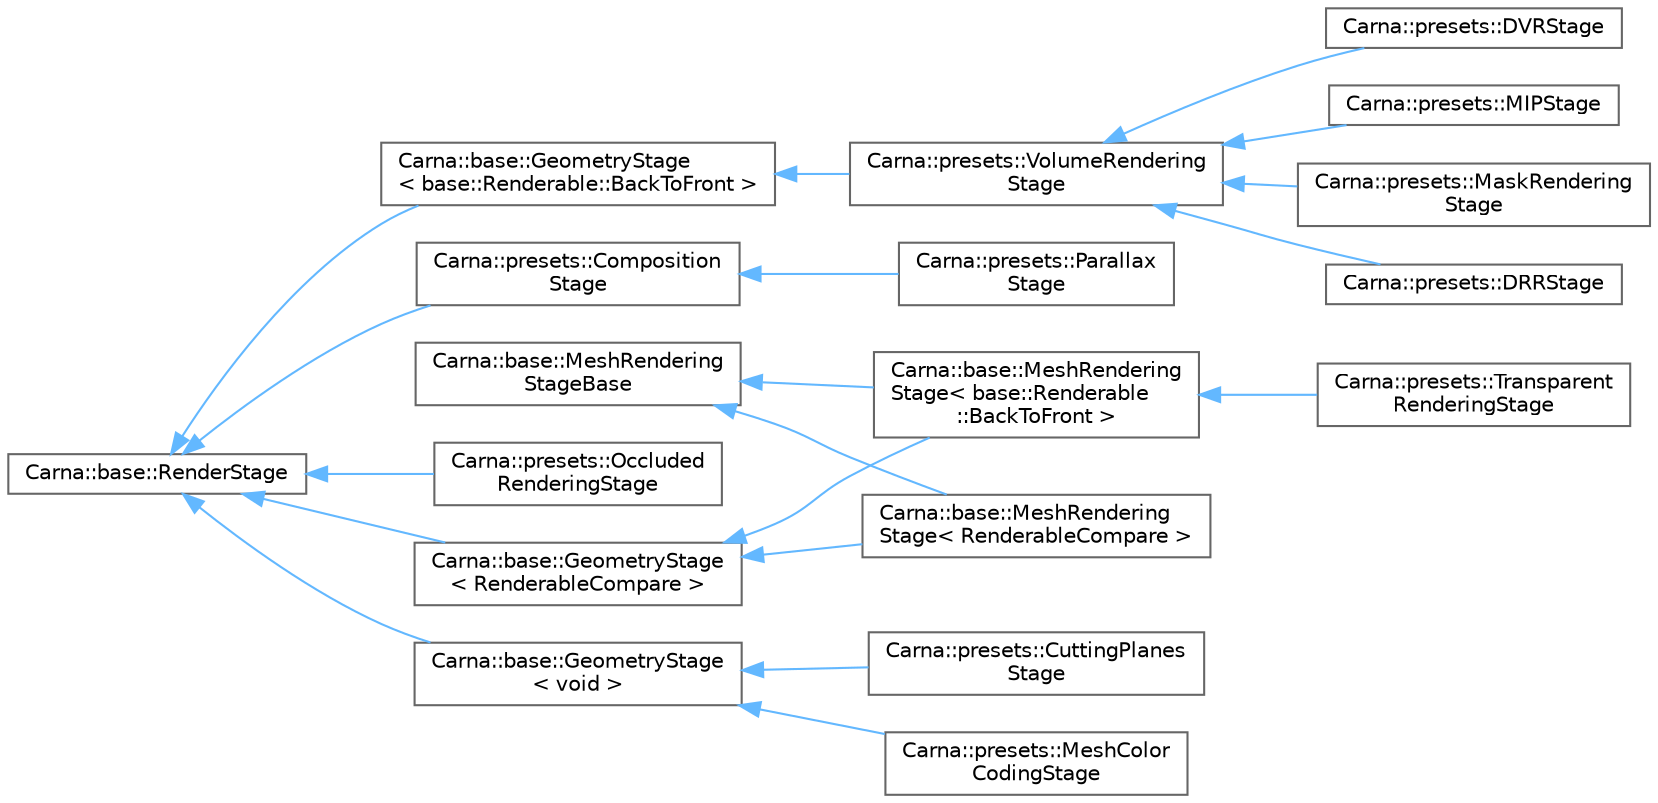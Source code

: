 digraph "Graphical Class Hierarchy"
{
 // LATEX_PDF_SIZE
  bgcolor="transparent";
  edge [fontname=Helvetica,fontsize=10,labelfontname=Helvetica,labelfontsize=10];
  node [fontname=Helvetica,fontsize=10,shape=box,height=0.2,width=0.4];
  rankdir="LR";
  Node0 [id="Node000000",label="Carna::base::MeshRendering\lStageBase",height=0.2,width=0.4,color="grey40", fillcolor="white", style="filled",URL="$classCarna_1_1base_1_1MeshRenderingStageBase.html",tooltip="Defines MeshRenderingStage class template instance invariants."];
  Node0 -> Node1 [id="edge36_Node000000_Node000001",dir="back",color="steelblue1",style="solid",tooltip=" "];
  Node1 [id="Node000001",label="Carna::base::MeshRendering\lStage\< base::Renderable\l::BackToFront \>",height=0.2,width=0.4,color="grey40", fillcolor="white", style="filled",URL="$classCarna_1_1base_1_1MeshRenderingStage.html",tooltip=" "];
  Node1 -> Node2 [id="edge37_Node000001_Node000002",dir="back",color="steelblue1",style="solid",tooltip=" "];
  Node2 [id="Node000002",label="Carna::presets::Transparent\lRenderingStage",height=0.2,width=0.4,color="grey40", fillcolor="white", style="filled",URL="$classCarna_1_1presets_1_1TransparentRenderingStage.html",tooltip="Implements rendering stage that renders transparent meshes."];
  Node0 -> Node4 [id="edge38_Node000000_Node000004",dir="back",color="steelblue1",style="solid",tooltip=" "];
  Node4 [id="Node000004",label="Carna::base::MeshRendering\lStage\< RenderableCompare \>",height=0.2,width=0.4,color="grey40", fillcolor="white", style="filled",URL="$classCarna_1_1base_1_1MeshRenderingStage.html",tooltip="Implements a geometry rendering stage that renders meshes."];
  Node5 [id="Node000005",label="Carna::base::RenderStage",height=0.2,width=0.4,color="grey40", fillcolor="white", style="filled",URL="$classCarna_1_1base_1_1RenderStage.html",tooltip="Base abstract class of each rendering stage. Refer to the documentation of the rendering process."];
  Node5 -> Node6 [id="edge39_Node000005_Node000006",dir="back",color="steelblue1",style="solid",tooltip=" "];
  Node6 [id="Node000006",label="Carna::base::GeometryStage\l\< void \>",height=0.2,width=0.4,color="grey40", fillcolor="white", style="filled",URL="$classCarna_1_1base_1_1GeometryStage.html",tooltip=" "];
  Node6 -> Node7 [id="edge40_Node000006_Node000007",dir="back",color="steelblue1",style="solid",tooltip=" "];
  Node7 [id="Node000007",label="Carna::presets::CuttingPlanes\lStage",height=0.2,width=0.4,color="grey40", fillcolor="white", style="filled",URL="$classCarna_1_1presets_1_1CuttingPlanesStage.html",tooltip="Renders cutting planes of volume geometries in the scene."];
  Node6 -> Node8 [id="edge41_Node000006_Node000008",dir="back",color="steelblue1",style="solid",tooltip=" "];
  Node8 [id="Node000008",label="Carna::presets::MeshColor\lCodingStage",height=0.2,width=0.4,color="grey40", fillcolor="white", style="filled",URL="$classCarna_1_1presets_1_1MeshColorCodingStage.html",tooltip="Implements a simple interface for mapping frame coordinates to base::Mesh objects."];
  Node5 -> Node9 [id="edge42_Node000005_Node000009",dir="back",color="steelblue1",style="solid",tooltip=" "];
  Node9 [id="Node000009",label="Carna::base::GeometryStage\l\< base::Renderable::BackToFront \>",height=0.2,width=0.4,color="grey40", fillcolor="white", style="filled",URL="$classCarna_1_1base_1_1GeometryStage.html",tooltip=" "];
  Node9 -> Node10 [id="edge43_Node000009_Node000010",dir="back",color="steelblue1",style="solid",tooltip=" "];
  Node10 [id="Node000010",label="Carna::presets::VolumeRendering\lStage",height=0.2,width=0.4,color="grey40", fillcolor="white", style="filled",URL="$classCarna_1_1presets_1_1VolumeRenderingStage.html",tooltip="Defines abstract base class for rendering stages that render volume geometries in the scene."];
  Node10 -> Node11 [id="edge44_Node000010_Node000011",dir="back",color="steelblue1",style="solid",tooltip=" "];
  Node11 [id="Node000011",label="Carna::presets::DRRStage",height=0.2,width=0.4,color="grey40", fillcolor="white", style="filled",URL="$classCarna_1_1presets_1_1DRRStage.html",tooltip="Renders digital radiograph reconstructs of volume geometries in the scene."];
  Node10 -> Node12 [id="edge45_Node000010_Node000012",dir="back",color="steelblue1",style="solid",tooltip=" "];
  Node12 [id="Node000012",label="Carna::presets::DVRStage",height=0.2,width=0.4,color="grey40", fillcolor="white", style="filled",URL="$classCarna_1_1presets_1_1DVRStage.html",tooltip="Performs direct volume renderings of the volume geometries in the scene."];
  Node10 -> Node13 [id="edge46_Node000010_Node000013",dir="back",color="steelblue1",style="solid",tooltip=" "];
  Node13 [id="Node000013",label="Carna::presets::MIPStage",height=0.2,width=0.4,color="grey40", fillcolor="white", style="filled",URL="$classCarna_1_1presets_1_1MIPStage.html",tooltip="Renders maximum intensity projections of volume geometries in the scene."];
  Node10 -> Node14 [id="edge47_Node000010_Node000014",dir="back",color="steelblue1",style="solid",tooltip=" "];
  Node14 [id="Node000014",label="Carna::presets::MaskRendering\lStage",height=0.2,width=0.4,color="grey40", fillcolor="white", style="filled",URL="$classCarna_1_1presets_1_1MaskRenderingStage.html",tooltip="Renders 3D masks."];
  Node5 -> Node3 [id="edge48_Node000005_Node000003",dir="back",color="steelblue1",style="solid",tooltip=" "];
  Node3 [id="Node000003",label="Carna::base::GeometryStage\l\< RenderableCompare \>",height=0.2,width=0.4,color="grey40", fillcolor="white", style="filled",URL="$classCarna_1_1base_1_1GeometryStage.html",tooltip="Partially implements a rendering stage that uses at least one render queue for rendering geometry fro..."];
  Node3 -> Node1 [id="edge49_Node000003_Node000001",dir="back",color="steelblue1",style="solid",tooltip=" "];
  Node3 -> Node4 [id="edge50_Node000003_Node000004",dir="back",color="steelblue1",style="solid",tooltip=" "];
  Node5 -> Node15 [id="edge51_Node000005_Node000015",dir="back",color="steelblue1",style="solid",tooltip=" "];
  Node15 [id="Node000015",label="Carna::presets::Composition\lStage",height=0.2,width=0.4,color="grey40", fillcolor="white", style="filled",URL="$classCarna_1_1presets_1_1CompositionStage.html",tooltip="Defines rendering stage that combines two other renderings either by putting them next to each other ..."];
  Node15 -> Node16 [id="edge52_Node000015_Node000016",dir="back",color="steelblue1",style="solid",tooltip=" "];
  Node16 [id="Node000016",label="Carna::presets::Parallax\lStage",height=0.2,width=0.4,color="grey40", fillcolor="white", style="filled",URL="$classCarna_1_1presets_1_1ParallaxStage.html",tooltip="Produces stereoscopic renderings."];
  Node5 -> Node17 [id="edge53_Node000005_Node000017",dir="back",color="steelblue1",style="solid",tooltip=" "];
  Node17 [id="Node000017",label="Carna::presets::Occluded\lRenderingStage",height=0.2,width=0.4,color="grey40", fillcolor="white", style="filled",URL="$classCarna_1_1presets_1_1OccludedRenderingStage.html",tooltip="Renders geometry that is actually depth-occluded. The occluded geometry is rendered with reduced opac..."];
}
